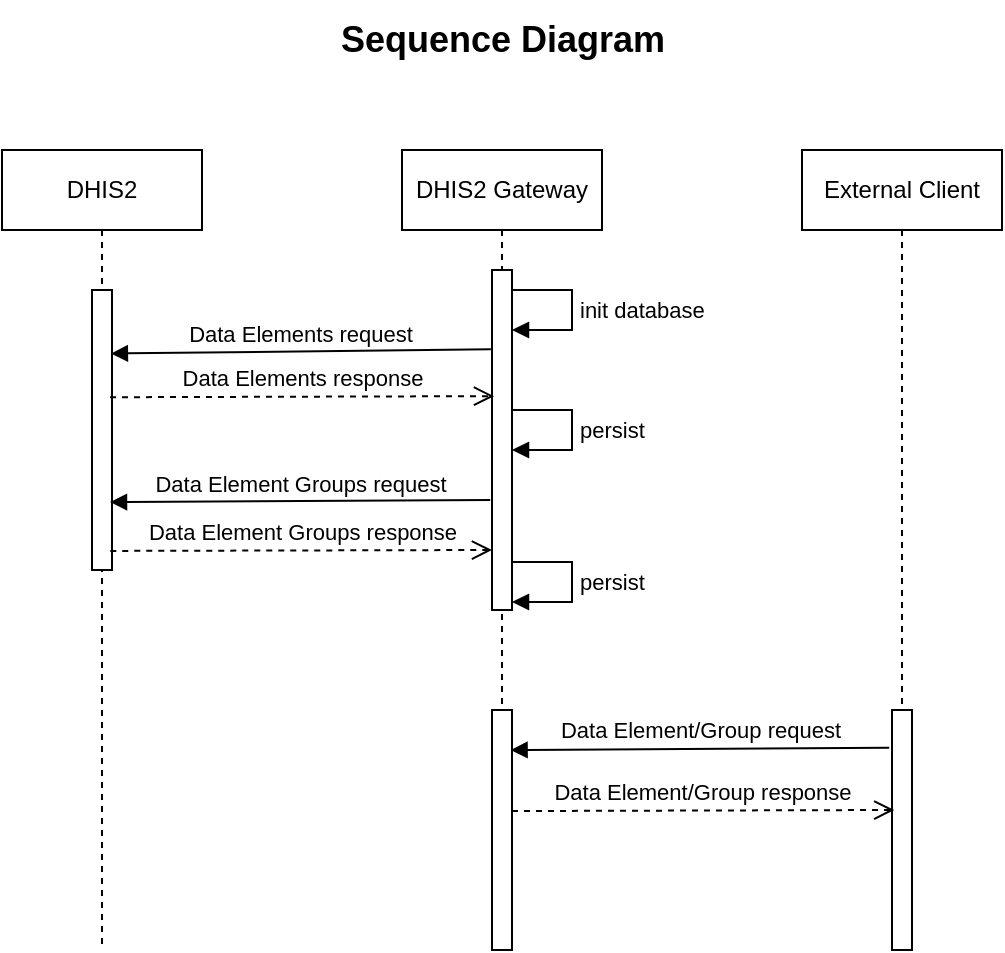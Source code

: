 <mxfile version="20.8.10" type="device"><diagram name="Page-1" id="XZ4-uDwZ6Bc7EYNBvkvU"><mxGraphModel dx="920" dy="587" grid="1" gridSize="10" guides="1" tooltips="1" connect="1" arrows="1" fold="1" page="1" pageScale="1" pageWidth="850" pageHeight="1100" math="0" shadow="0"><root><mxCell id="0"/><mxCell id="1" parent="0"/><mxCell id="ONXheM4qOi0BTkMKcWD6-4" value="DHIS2" style="shape=umlLifeline;perimeter=lifelinePerimeter;whiteSpace=wrap;html=1;container=1;collapsible=0;recursiveResize=0;outlineConnect=0;" vertex="1" parent="1"><mxGeometry x="120" y="80" width="100" height="400" as="geometry"/></mxCell><mxCell id="ONXheM4qOi0BTkMKcWD6-10" value="" style="html=1;points=[];perimeter=orthogonalPerimeter;" vertex="1" parent="ONXheM4qOi0BTkMKcWD6-4"><mxGeometry x="45" y="70" width="10" height="140" as="geometry"/></mxCell><mxCell id="ONXheM4qOi0BTkMKcWD6-5" value="DHIS2 Gateway" style="shape=umlLifeline;perimeter=lifelinePerimeter;whiteSpace=wrap;html=1;container=1;collapsible=0;recursiveResize=0;outlineConnect=0;" vertex="1" parent="1"><mxGeometry x="320" y="80" width="100" height="370" as="geometry"/></mxCell><mxCell id="ONXheM4qOi0BTkMKcWD6-7" value="" style="html=1;points=[];perimeter=orthogonalPerimeter;" vertex="1" parent="ONXheM4qOi0BTkMKcWD6-5"><mxGeometry x="45" y="60" width="10" height="170" as="geometry"/></mxCell><mxCell id="ONXheM4qOi0BTkMKcWD6-13" value="Data Element Groups response" style="html=1;verticalAlign=bottom;endArrow=open;dashed=1;endSize=8;rounded=0;entryX=0.086;entryY=0.492;entryDx=0;entryDy=0;entryPerimeter=0;exitX=1;exitY=0.45;exitDx=0;exitDy=0;exitPerimeter=0;" edge="1" parent="ONXheM4qOi0BTkMKcWD6-5"><mxGeometry relative="1" as="geometry"><mxPoint x="-145.86" y="200.46" as="sourcePoint"/><mxPoint x="45.0" y="200.0" as="targetPoint"/></mxGeometry></mxCell><mxCell id="ONXheM4qOi0BTkMKcWD6-16" value="" style="html=1;points=[];perimeter=orthogonalPerimeter;" vertex="1" parent="ONXheM4qOi0BTkMKcWD6-5"><mxGeometry x="45" y="280" width="10" height="120" as="geometry"/></mxCell><mxCell id="ONXheM4qOi0BTkMKcWD6-19" value="init database" style="edgeStyle=orthogonalEdgeStyle;html=1;align=left;spacingLeft=2;endArrow=block;rounded=0;entryX=1;entryY=0;" edge="1" parent="ONXheM4qOi0BTkMKcWD6-5"><mxGeometry relative="1" as="geometry"><mxPoint x="55" y="70" as="sourcePoint"/><Array as="points"><mxPoint x="85" y="70"/></Array><mxPoint x="55" y="90.0" as="targetPoint"/></mxGeometry></mxCell><mxCell id="ONXheM4qOi0BTkMKcWD6-20" value="persist" style="edgeStyle=orthogonalEdgeStyle;html=1;align=left;spacingLeft=2;endArrow=block;rounded=0;entryX=1;entryY=0;" edge="1" parent="ONXheM4qOi0BTkMKcWD6-5"><mxGeometry relative="1" as="geometry"><mxPoint x="55" y="206" as="sourcePoint"/><Array as="points"><mxPoint x="85" y="206"/></Array><mxPoint x="55" y="226.0" as="targetPoint"/></mxGeometry></mxCell><mxCell id="ONXheM4qOi0BTkMKcWD6-21" value="persist" style="edgeStyle=orthogonalEdgeStyle;html=1;align=left;spacingLeft=2;endArrow=block;rounded=0;entryX=1;entryY=0;" edge="1" parent="ONXheM4qOi0BTkMKcWD6-5"><mxGeometry relative="1" as="geometry"><mxPoint x="55" y="130" as="sourcePoint"/><Array as="points"><mxPoint x="85" y="130"/></Array><mxPoint x="55" y="150.0" as="targetPoint"/></mxGeometry></mxCell><mxCell id="ONXheM4qOi0BTkMKcWD6-6" value="External Client" style="shape=umlLifeline;perimeter=lifelinePerimeter;whiteSpace=wrap;html=1;container=1;collapsible=0;recursiveResize=0;outlineConnect=0;" vertex="1" parent="1"><mxGeometry x="520" y="80" width="100" height="370" as="geometry"/></mxCell><mxCell id="ONXheM4qOi0BTkMKcWD6-15" value="" style="html=1;points=[];perimeter=orthogonalPerimeter;" vertex="1" parent="ONXheM4qOi0BTkMKcWD6-6"><mxGeometry x="45" y="280" width="10" height="120" as="geometry"/></mxCell><mxCell id="ONXheM4qOi0BTkMKcWD6-17" value="Data Element/Group response" style="html=1;verticalAlign=bottom;endArrow=open;dashed=1;endSize=8;rounded=0;entryX=0.014;entryY=0.462;entryDx=0;entryDy=0;entryPerimeter=0;exitX=0.9;exitY=0.383;exitDx=0;exitDy=0;exitPerimeter=0;" edge="1" parent="ONXheM4qOi0BTkMKcWD6-6"><mxGeometry relative="1" as="geometry"><mxPoint x="-145" y="330.52" as="sourcePoint"/><mxPoint x="46.14" y="330.0" as="targetPoint"/></mxGeometry></mxCell><mxCell id="ONXheM4qOi0BTkMKcWD6-9" value="Data Elements request" style="html=1;verticalAlign=bottom;endArrow=block;rounded=0;entryX=0.944;entryY=0.227;entryDx=0;entryDy=0;entryPerimeter=0;exitX=-0.056;exitY=0.233;exitDx=0;exitDy=0;exitPerimeter=0;" edge="1" parent="1" source="ONXheM4qOi0BTkMKcWD6-7" target="ONXheM4qOi0BTkMKcWD6-10"><mxGeometry width="80" relative="1" as="geometry"><mxPoint x="360" y="186" as="sourcePoint"/><mxPoint x="180" y="185" as="targetPoint"/></mxGeometry></mxCell><mxCell id="ONXheM4qOi0BTkMKcWD6-11" value="Data Elements response" style="html=1;verticalAlign=bottom;endArrow=open;dashed=1;endSize=8;rounded=0;entryX=0.1;entryY=0.371;entryDx=0;entryDy=0;entryPerimeter=0;exitX=0.9;exitY=0.383;exitDx=0;exitDy=0;exitPerimeter=0;" edge="1" parent="1" source="ONXheM4qOi0BTkMKcWD6-10" target="ONXheM4qOi0BTkMKcWD6-7"><mxGeometry relative="1" as="geometry"><mxPoint x="180" y="215" as="sourcePoint"/><mxPoint x="210" y="240" as="targetPoint"/></mxGeometry></mxCell><mxCell id="ONXheM4qOi0BTkMKcWD6-12" value="Data Element Groups request" style="html=1;verticalAlign=bottom;endArrow=block;rounded=0;exitX=0.014;exitY=0.212;exitDx=0;exitDy=0;exitPerimeter=0;entryX=1;entryY=0.15;entryDx=0;entryDy=0;entryPerimeter=0;" edge="1" parent="1"><mxGeometry width="80" relative="1" as="geometry"><mxPoint x="364.14" y="255.0" as="sourcePoint"/><mxPoint x="174" y="256.06" as="targetPoint"/></mxGeometry></mxCell><mxCell id="ONXheM4qOi0BTkMKcWD6-14" value="Data Element/Group request" style="html=1;verticalAlign=bottom;endArrow=block;rounded=0;entryX=0.929;entryY=0.167;entryDx=0;entryDy=0;entryPerimeter=0;exitX=-0.14;exitY=0.157;exitDx=0;exitDy=0;exitPerimeter=0;" edge="1" parent="1" source="ONXheM4qOi0BTkMKcWD6-15" target="ONXheM4qOi0BTkMKcWD6-16"><mxGeometry width="80" relative="1" as="geometry"><mxPoint x="565.0" y="330.0" as="sourcePoint"/><mxPoint x="374.29" y="330.76" as="targetPoint"/></mxGeometry></mxCell><mxCell id="ONXheM4qOi0BTkMKcWD6-18" value="Sequence Diagram" style="text;html=1;align=center;verticalAlign=middle;resizable=0;points=[];autosize=1;strokeColor=none;fillColor=none;fontStyle=1;fontSize=18;" vertex="1" parent="1"><mxGeometry x="275" y="5" width="190" height="40" as="geometry"/></mxCell></root></mxGraphModel></diagram></mxfile>